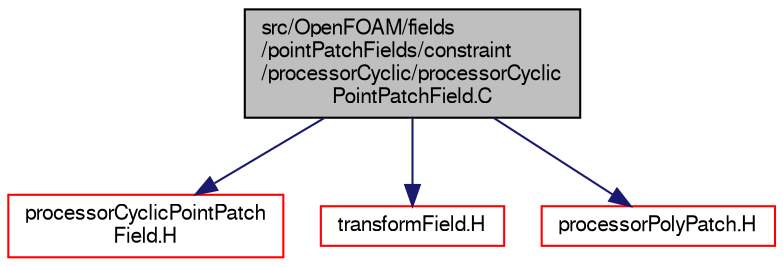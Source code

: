 digraph "src/OpenFOAM/fields/pointPatchFields/constraint/processorCyclic/processorCyclicPointPatchField.C"
{
  bgcolor="transparent";
  edge [fontname="FreeSans",fontsize="10",labelfontname="FreeSans",labelfontsize="10"];
  node [fontname="FreeSans",fontsize="10",shape=record];
  Node0 [label="src/OpenFOAM/fields\l/pointPatchFields/constraint\l/processorCyclic/processorCyclic\lPointPatchField.C",height=0.2,width=0.4,color="black", fillcolor="grey75", style="filled", fontcolor="black"];
  Node0 -> Node1 [color="midnightblue",fontsize="10",style="solid",fontname="FreeSans"];
  Node1 [label="processorCyclicPointPatch\lField.H",height=0.2,width=0.4,color="red",URL="$a10028.html"];
  Node0 -> Node256 [color="midnightblue",fontsize="10",style="solid",fontname="FreeSans"];
  Node256 [label="transformField.H",height=0.2,width=0.4,color="red",URL="$a09734.html",tooltip="Spatial transformation functions for primitive fields. "];
  Node0 -> Node197 [color="midnightblue",fontsize="10",style="solid",fontname="FreeSans"];
  Node197 [label="processorPolyPatch.H",height=0.2,width=0.4,color="red",URL="$a11717.html"];
}
